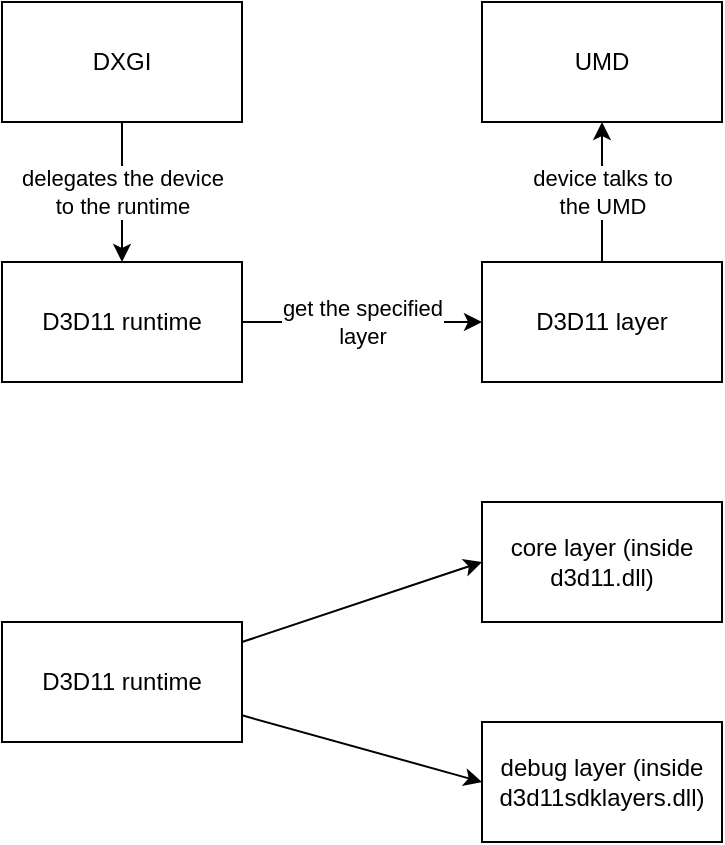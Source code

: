 <mxfile>
    <diagram id="D7vq3S_77zIfFdcVyf_w" name="Pagina-1">
        <mxGraphModel dx="906" dy="612" grid="1" gridSize="10" guides="1" tooltips="1" connect="1" arrows="1" fold="1" page="1" pageScale="1" pageWidth="827" pageHeight="1169" math="0" shadow="0">
            <root>
                <mxCell id="0"/>
                <mxCell id="1" parent="0"/>
                <mxCell id="4" value="get the specified&lt;br&gt;layer" style="edgeStyle=none;html=1;entryX=0;entryY=0.5;entryDx=0;entryDy=0;exitX=1;exitY=0.5;exitDx=0;exitDy=0;" edge="1" parent="1" source="2" target="3">
                    <mxGeometry relative="1" as="geometry"/>
                </mxCell>
                <mxCell id="2" value="D3D11 runtime" style="rounded=0;whiteSpace=wrap;html=1;" vertex="1" parent="1">
                    <mxGeometry x="240" y="280" width="120" height="60" as="geometry"/>
                </mxCell>
                <mxCell id="6" value="device talks to&lt;br&gt;the UMD" style="edgeStyle=none;html=1;entryX=0.5;entryY=1;entryDx=0;entryDy=0;exitX=0.5;exitY=0;exitDx=0;exitDy=0;" edge="1" parent="1" source="3" target="5">
                    <mxGeometry relative="1" as="geometry">
                        <mxPoint x="510" y="210" as="targetPoint"/>
                    </mxGeometry>
                </mxCell>
                <mxCell id="3" value="D3D11 layer" style="rounded=0;whiteSpace=wrap;html=1;" vertex="1" parent="1">
                    <mxGeometry x="480" y="280" width="120" height="60" as="geometry"/>
                </mxCell>
                <mxCell id="5" value="UMD" style="rounded=0;whiteSpace=wrap;html=1;" vertex="1" parent="1">
                    <mxGeometry x="480" y="150" width="120" height="60" as="geometry"/>
                </mxCell>
                <mxCell id="11" value="delegates the device&lt;br&gt;to the runtime" style="edgeStyle=none;html=1;entryX=0.5;entryY=0;entryDx=0;entryDy=0;" edge="1" parent="1" source="10" target="2">
                    <mxGeometry relative="1" as="geometry"/>
                </mxCell>
                <mxCell id="10" value="DXGI" style="rounded=0;whiteSpace=wrap;html=1;" vertex="1" parent="1">
                    <mxGeometry x="240" y="150" width="120" height="60" as="geometry"/>
                </mxCell>
                <mxCell id="16" style="edgeStyle=none;html=1;entryX=0;entryY=0.5;entryDx=0;entryDy=0;" edge="1" parent="1" source="12" target="13">
                    <mxGeometry relative="1" as="geometry"/>
                </mxCell>
                <mxCell id="18" style="edgeStyle=none;html=1;entryX=0;entryY=0.5;entryDx=0;entryDy=0;" edge="1" parent="1" source="12" target="14">
                    <mxGeometry relative="1" as="geometry"/>
                </mxCell>
                <mxCell id="12" value="D3D11 runtime" style="rounded=0;whiteSpace=wrap;html=1;" vertex="1" parent="1">
                    <mxGeometry x="240" y="460" width="120" height="60" as="geometry"/>
                </mxCell>
                <mxCell id="13" value="core layer (inside d3d11.dll)" style="rounded=0;whiteSpace=wrap;html=1;" vertex="1" parent="1">
                    <mxGeometry x="480" y="400" width="120" height="60" as="geometry"/>
                </mxCell>
                <mxCell id="14" value="debug layer (inside d3d11sdklayers.dll)" style="rounded=0;whiteSpace=wrap;html=1;" vertex="1" parent="1">
                    <mxGeometry x="480" y="510" width="120" height="60" as="geometry"/>
                </mxCell>
            </root>
        </mxGraphModel>
    </diagram>
</mxfile>